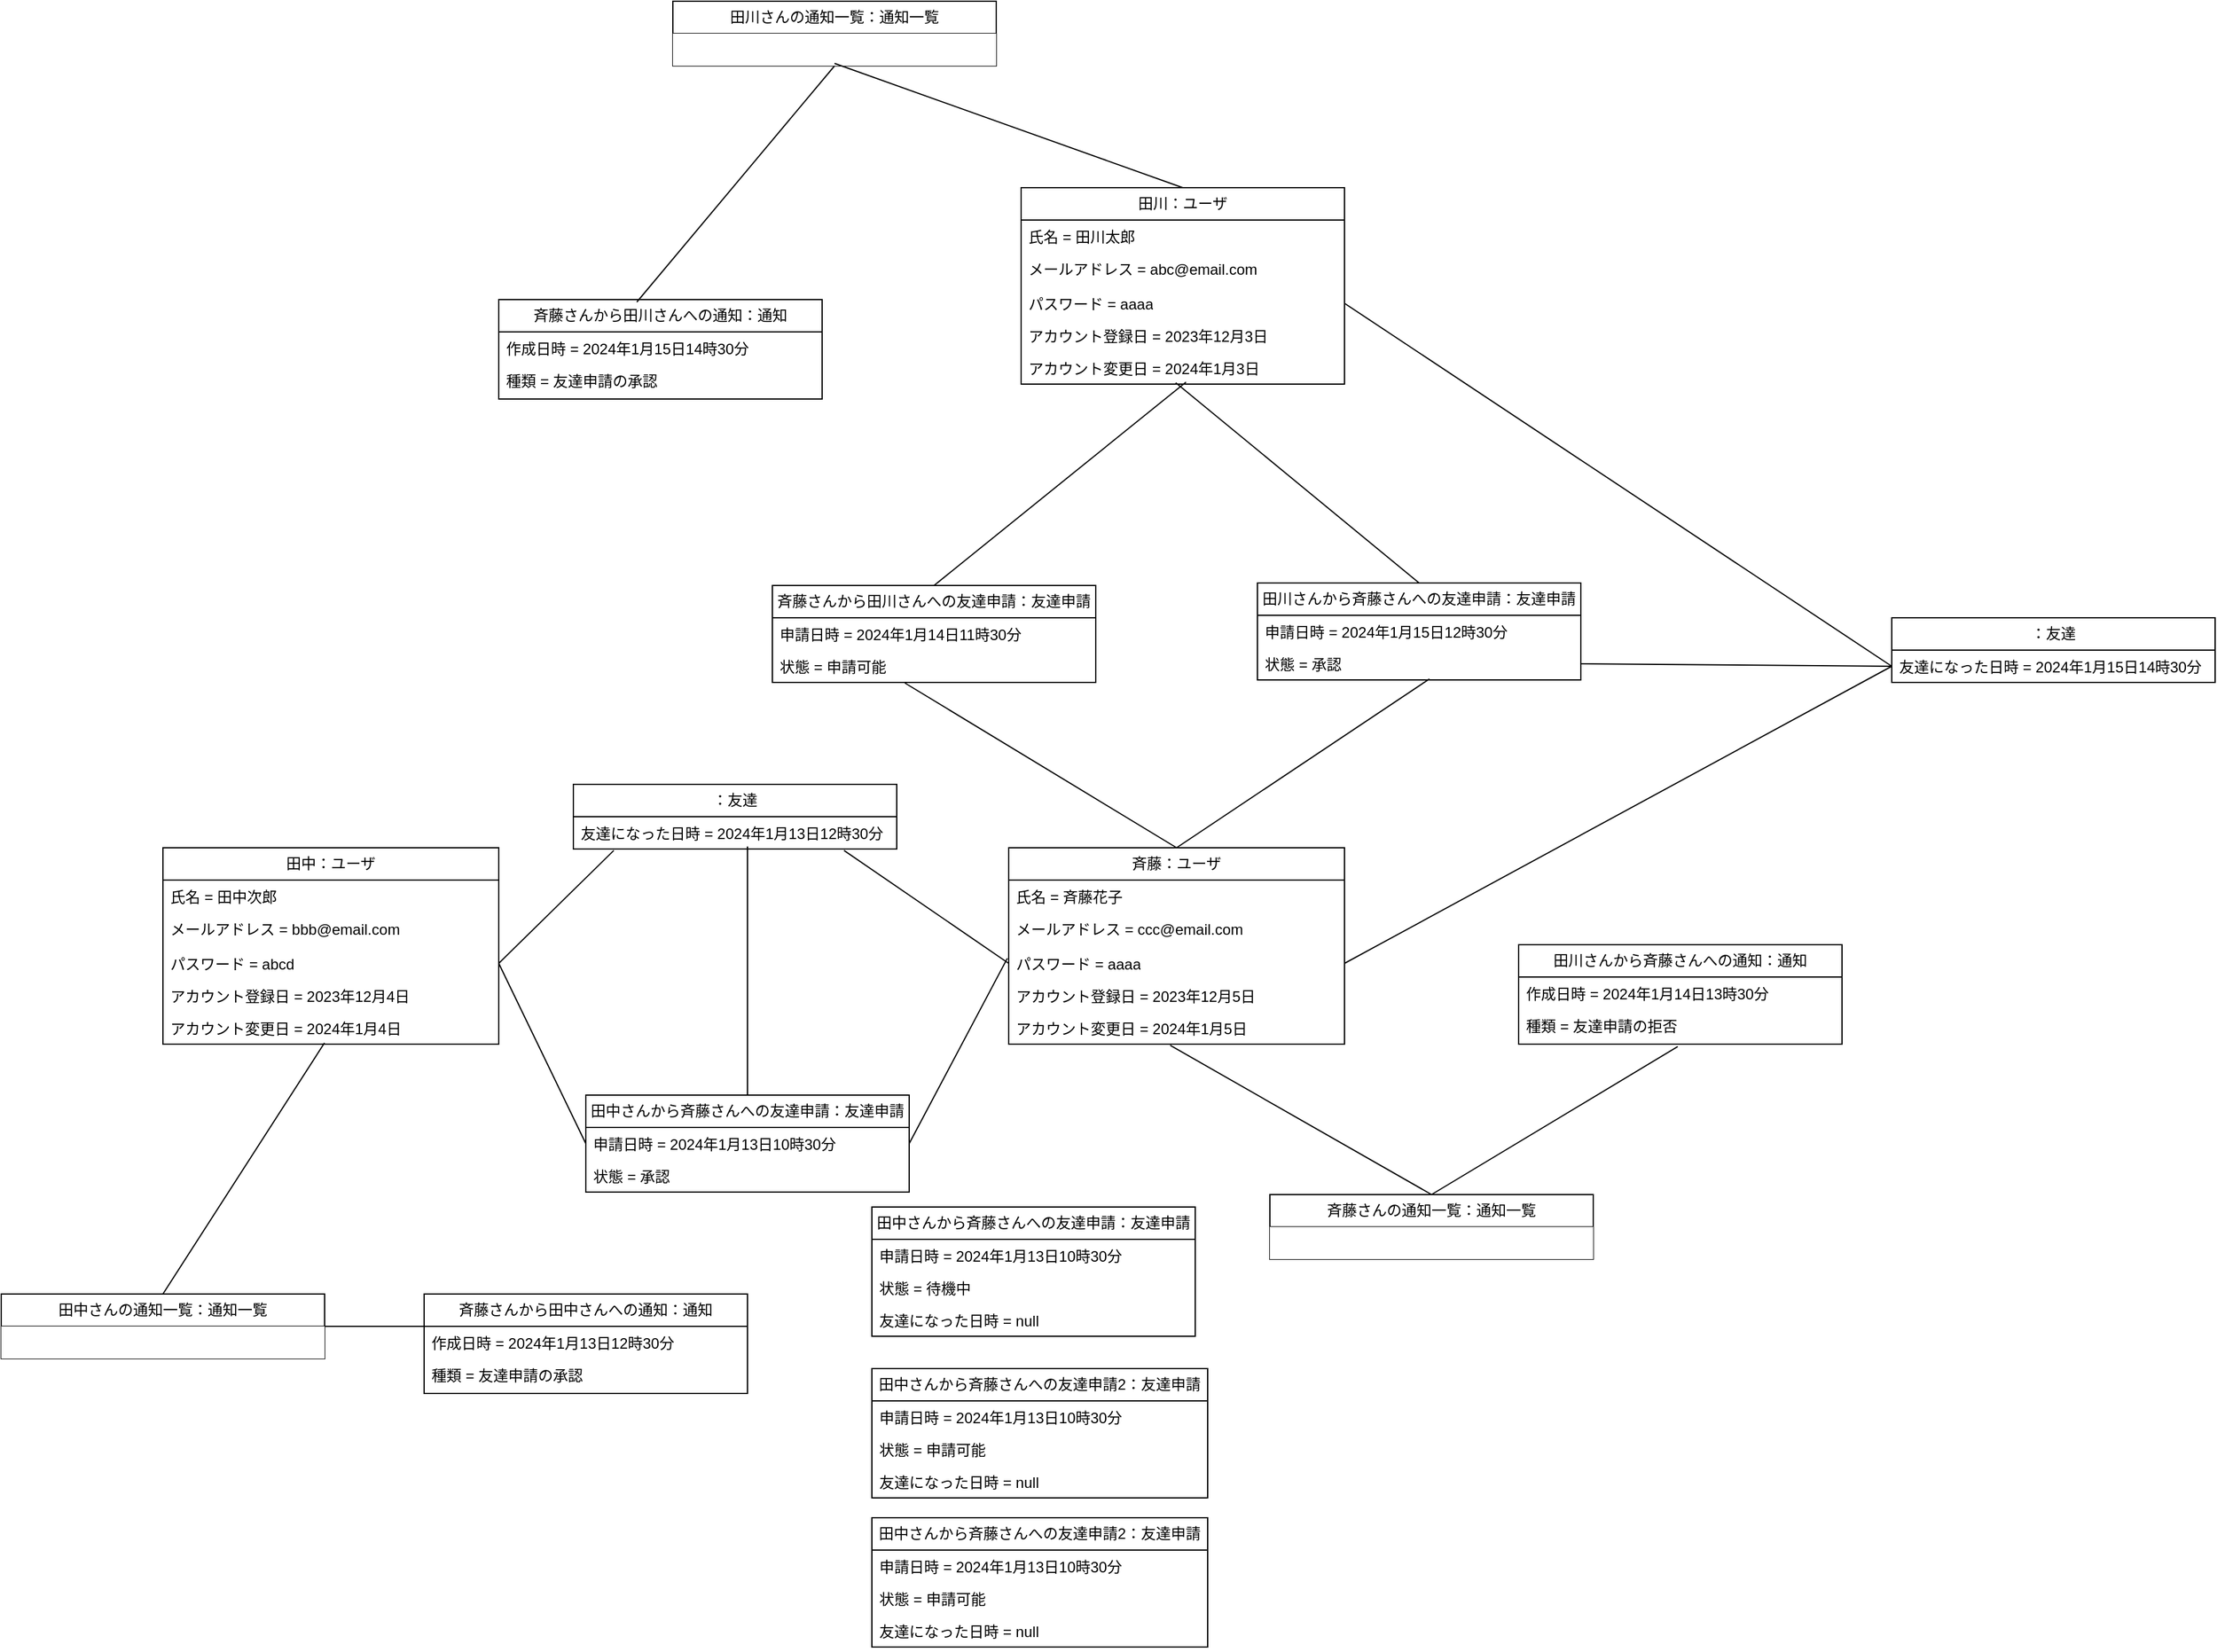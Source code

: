 <mxfile version="23.0.2" type="device">
  <diagram name="ページ1" id="yKGSKwx2iApxRbMb-iql">
    <mxGraphModel dx="1795" dy="1818" grid="1" gridSize="10" guides="1" tooltips="1" connect="1" arrows="1" fold="1" page="0" pageScale="1" pageWidth="827" pageHeight="1169" math="0" shadow="0">
      <root>
        <mxCell id="0" />
        <mxCell id="1" parent="0" />
        <mxCell id="5jU9OnGaMAhgYZFJMl4r-13" style="edgeStyle=none;curved=1;rounded=0;orthogonalLoop=1;jettySize=auto;html=1;exitX=0.5;exitY=0;exitDx=0;exitDy=0;fontSize=12;startSize=8;endSize=8;endArrow=none;endFill=0;" parent="1" source="u8juwu7gdZ8zy1GhN_T0-1" edge="1">
          <mxGeometry relative="1" as="geometry">
            <mxPoint x="380" y="-240" as="targetPoint" />
          </mxGeometry>
        </mxCell>
        <mxCell id="u8juwu7gdZ8zy1GhN_T0-1" value="田中さんから斉藤さんへの友達申請：友達申請" style="swimlane;fontStyle=0;childLayout=stackLayout;horizontal=1;startSize=26;fillColor=none;horizontalStack=0;resizeParent=1;resizeParentMax=0;resizeLast=0;collapsible=1;marginBottom=0;whiteSpace=wrap;html=1;" parent="1" vertex="1">
          <mxGeometry x="250" y="-40" width="260" height="78" as="geometry" />
        </mxCell>
        <mxCell id="u8juwu7gdZ8zy1GhN_T0-2" value="申請日時 =&amp;nbsp;2024年1月13日10時30分" style="text;strokeColor=none;fillColor=none;align=left;verticalAlign=top;spacingLeft=4;spacingRight=4;overflow=hidden;rotatable=0;points=[[0,0.5],[1,0.5]];portConstraint=eastwest;whiteSpace=wrap;html=1;" parent="u8juwu7gdZ8zy1GhN_T0-1" vertex="1">
          <mxGeometry y="26" width="260" height="26" as="geometry" />
        </mxCell>
        <mxCell id="u8juwu7gdZ8zy1GhN_T0-3" value="状態 = 承認" style="text;strokeColor=none;fillColor=none;align=left;verticalAlign=top;spacingLeft=4;spacingRight=4;overflow=hidden;rotatable=0;points=[[0,0.5],[1,0.5]];portConstraint=eastwest;whiteSpace=wrap;html=1;" parent="u8juwu7gdZ8zy1GhN_T0-1" vertex="1">
          <mxGeometry y="52" width="260" height="26" as="geometry" />
        </mxCell>
        <mxCell id="u8juwu7gdZ8zy1GhN_T0-6" value="田中：ユーザ" style="swimlane;fontStyle=0;childLayout=stackLayout;horizontal=1;startSize=26;fillColor=none;horizontalStack=0;resizeParent=1;resizeParentMax=0;resizeLast=0;collapsible=1;marginBottom=0;whiteSpace=wrap;html=1;" parent="1" vertex="1">
          <mxGeometry x="-90" y="-239" width="270" height="158" as="geometry" />
        </mxCell>
        <mxCell id="u8juwu7gdZ8zy1GhN_T0-7" value="氏名 = 田中次郎" style="text;strokeColor=none;fillColor=none;align=left;verticalAlign=top;spacingLeft=4;spacingRight=4;overflow=hidden;rotatable=0;points=[[0,0.5],[1,0.5]];portConstraint=eastwest;whiteSpace=wrap;html=1;" parent="u8juwu7gdZ8zy1GhN_T0-6" vertex="1">
          <mxGeometry y="26" width="270" height="26" as="geometry" />
        </mxCell>
        <mxCell id="u8juwu7gdZ8zy1GhN_T0-8" value="メールアドレス = bbb@email.com" style="text;strokeColor=none;fillColor=none;align=left;verticalAlign=top;spacingLeft=4;spacingRight=4;overflow=hidden;rotatable=0;points=[[0,0.5],[1,0.5]];portConstraint=eastwest;whiteSpace=wrap;html=1;" parent="u8juwu7gdZ8zy1GhN_T0-6" vertex="1">
          <mxGeometry y="52" width="270" height="28" as="geometry" />
        </mxCell>
        <mxCell id="u8juwu7gdZ8zy1GhN_T0-9" value="パスワード = abcd" style="text;strokeColor=none;fillColor=none;align=left;verticalAlign=top;spacingLeft=4;spacingRight=4;overflow=hidden;rotatable=0;points=[[0,0.5],[1,0.5]];portConstraint=eastwest;whiteSpace=wrap;html=1;" parent="u8juwu7gdZ8zy1GhN_T0-6" vertex="1">
          <mxGeometry y="80" width="270" height="26" as="geometry" />
        </mxCell>
        <mxCell id="u8juwu7gdZ8zy1GhN_T0-10" value="アカウント登録日 = 2023年12月4日" style="text;strokeColor=none;fillColor=none;align=left;verticalAlign=top;spacingLeft=4;spacingRight=4;overflow=hidden;rotatable=0;points=[[0,0.5],[1,0.5]];portConstraint=eastwest;whiteSpace=wrap;html=1;" parent="u8juwu7gdZ8zy1GhN_T0-6" vertex="1">
          <mxGeometry y="106" width="270" height="26" as="geometry" />
        </mxCell>
        <mxCell id="u8juwu7gdZ8zy1GhN_T0-11" value="アカウント変更日 = 2024年1月4日" style="text;strokeColor=none;fillColor=none;align=left;verticalAlign=top;spacingLeft=4;spacingRight=4;overflow=hidden;rotatable=0;points=[[0,0.5],[1,0.5]];portConstraint=eastwest;whiteSpace=wrap;html=1;" parent="u8juwu7gdZ8zy1GhN_T0-6" vertex="1">
          <mxGeometry y="132" width="270" height="26" as="geometry" />
        </mxCell>
        <mxCell id="u8juwu7gdZ8zy1GhN_T0-12" value="斉藤：ユーザ" style="swimlane;fontStyle=0;childLayout=stackLayout;horizontal=1;startSize=26;fillColor=none;horizontalStack=0;resizeParent=1;resizeParentMax=0;resizeLast=0;collapsible=1;marginBottom=0;whiteSpace=wrap;html=1;" parent="1" vertex="1">
          <mxGeometry x="590" y="-239" width="270" height="158" as="geometry" />
        </mxCell>
        <mxCell id="u8juwu7gdZ8zy1GhN_T0-13" value="氏名 = 斉藤花子" style="text;strokeColor=none;fillColor=none;align=left;verticalAlign=top;spacingLeft=4;spacingRight=4;overflow=hidden;rotatable=0;points=[[0,0.5],[1,0.5]];portConstraint=eastwest;whiteSpace=wrap;html=1;" parent="u8juwu7gdZ8zy1GhN_T0-12" vertex="1">
          <mxGeometry y="26" width="270" height="26" as="geometry" />
        </mxCell>
        <mxCell id="u8juwu7gdZ8zy1GhN_T0-14" value="メールアドレス = ccc@email.com" style="text;strokeColor=none;fillColor=none;align=left;verticalAlign=top;spacingLeft=4;spacingRight=4;overflow=hidden;rotatable=0;points=[[0,0.5],[1,0.5]];portConstraint=eastwest;whiteSpace=wrap;html=1;" parent="u8juwu7gdZ8zy1GhN_T0-12" vertex="1">
          <mxGeometry y="52" width="270" height="28" as="geometry" />
        </mxCell>
        <mxCell id="u8juwu7gdZ8zy1GhN_T0-15" value="パスワード = aaaa" style="text;strokeColor=none;fillColor=none;align=left;verticalAlign=top;spacingLeft=4;spacingRight=4;overflow=hidden;rotatable=0;points=[[0,0.5],[1,0.5]];portConstraint=eastwest;whiteSpace=wrap;html=1;" parent="u8juwu7gdZ8zy1GhN_T0-12" vertex="1">
          <mxGeometry y="80" width="270" height="26" as="geometry" />
        </mxCell>
        <mxCell id="u8juwu7gdZ8zy1GhN_T0-16" value="アカウント登録日 = 2023年12月5日" style="text;strokeColor=none;fillColor=none;align=left;verticalAlign=top;spacingLeft=4;spacingRight=4;overflow=hidden;rotatable=0;points=[[0,0.5],[1,0.5]];portConstraint=eastwest;whiteSpace=wrap;html=1;" parent="u8juwu7gdZ8zy1GhN_T0-12" vertex="1">
          <mxGeometry y="106" width="270" height="26" as="geometry" />
        </mxCell>
        <mxCell id="u8juwu7gdZ8zy1GhN_T0-17" value="アカウント変更日 = 2024年1月5日" style="text;strokeColor=none;fillColor=none;align=left;verticalAlign=top;spacingLeft=4;spacingRight=4;overflow=hidden;rotatable=0;points=[[0,0.5],[1,0.5]];portConstraint=eastwest;whiteSpace=wrap;html=1;" parent="u8juwu7gdZ8zy1GhN_T0-12" vertex="1">
          <mxGeometry y="132" width="270" height="26" as="geometry" />
        </mxCell>
        <mxCell id="u8juwu7gdZ8zy1GhN_T0-18" style="edgeStyle=none;curved=1;rounded=0;orthogonalLoop=1;jettySize=auto;html=1;exitX=1;exitY=0.5;exitDx=0;exitDy=0;entryX=0;entryY=0.5;entryDx=0;entryDy=0;fontSize=12;startSize=8;endSize=8;endArrow=none;endFill=0;" parent="1" source="u8juwu7gdZ8zy1GhN_T0-9" target="u8juwu7gdZ8zy1GhN_T0-2" edge="1">
          <mxGeometry relative="1" as="geometry" />
        </mxCell>
        <mxCell id="u8juwu7gdZ8zy1GhN_T0-19" style="edgeStyle=none;curved=1;rounded=0;orthogonalLoop=1;jettySize=auto;html=1;exitX=1;exitY=0.5;exitDx=0;exitDy=0;entryX=-0.004;entryY=0.344;entryDx=0;entryDy=0;entryPerimeter=0;fontSize=12;startSize=8;endSize=8;endArrow=none;endFill=0;" parent="1" source="u8juwu7gdZ8zy1GhN_T0-2" target="u8juwu7gdZ8zy1GhN_T0-15" edge="1">
          <mxGeometry relative="1" as="geometry" />
        </mxCell>
        <mxCell id="t8nr99b3wxwpr4dsEBpK-1" value="田川：ユーザ" style="swimlane;fontStyle=0;childLayout=stackLayout;horizontal=1;startSize=26;fillColor=none;horizontalStack=0;resizeParent=1;resizeParentMax=0;resizeLast=0;collapsible=1;marginBottom=0;whiteSpace=wrap;html=1;" parent="1" vertex="1">
          <mxGeometry x="600" y="-770" width="260" height="158" as="geometry" />
        </mxCell>
        <mxCell id="t8nr99b3wxwpr4dsEBpK-2" value="氏名 = 田川太郎" style="text;strokeColor=none;fillColor=none;align=left;verticalAlign=top;spacingLeft=4;spacingRight=4;overflow=hidden;rotatable=0;points=[[0,0.5],[1,0.5]];portConstraint=eastwest;whiteSpace=wrap;html=1;" parent="t8nr99b3wxwpr4dsEBpK-1" vertex="1">
          <mxGeometry y="26" width="260" height="26" as="geometry" />
        </mxCell>
        <mxCell id="t8nr99b3wxwpr4dsEBpK-3" value="メールアドレス = abc@email.com" style="text;strokeColor=none;fillColor=none;align=left;verticalAlign=top;spacingLeft=4;spacingRight=4;overflow=hidden;rotatable=0;points=[[0,0.5],[1,0.5]];portConstraint=eastwest;whiteSpace=wrap;html=1;" parent="t8nr99b3wxwpr4dsEBpK-1" vertex="1">
          <mxGeometry y="52" width="260" height="28" as="geometry" />
        </mxCell>
        <mxCell id="t8nr99b3wxwpr4dsEBpK-4" value="パスワード = aaaa" style="text;strokeColor=none;fillColor=none;align=left;verticalAlign=top;spacingLeft=4;spacingRight=4;overflow=hidden;rotatable=0;points=[[0,0.5],[1,0.5]];portConstraint=eastwest;whiteSpace=wrap;html=1;" parent="t8nr99b3wxwpr4dsEBpK-1" vertex="1">
          <mxGeometry y="80" width="260" height="26" as="geometry" />
        </mxCell>
        <mxCell id="t8nr99b3wxwpr4dsEBpK-5" value="アカウント登録日 = 2023年12月3日" style="text;strokeColor=none;fillColor=none;align=left;verticalAlign=top;spacingLeft=4;spacingRight=4;overflow=hidden;rotatable=0;points=[[0,0.5],[1,0.5]];portConstraint=eastwest;whiteSpace=wrap;html=1;" parent="t8nr99b3wxwpr4dsEBpK-1" vertex="1">
          <mxGeometry y="106" width="260" height="26" as="geometry" />
        </mxCell>
        <mxCell id="t8nr99b3wxwpr4dsEBpK-6" value="アカウント変更日 = 2024年1月3日" style="text;strokeColor=none;fillColor=none;align=left;verticalAlign=top;spacingLeft=4;spacingRight=4;overflow=hidden;rotatable=0;points=[[0,0.5],[1,0.5]];portConstraint=eastwest;whiteSpace=wrap;html=1;" parent="t8nr99b3wxwpr4dsEBpK-1" vertex="1">
          <mxGeometry y="132" width="260" height="26" as="geometry" />
        </mxCell>
        <mxCell id="t8nr99b3wxwpr4dsEBpK-7" value="田川さんから斉藤さんへの友達申請：友達申請" style="swimlane;fontStyle=0;childLayout=stackLayout;horizontal=1;startSize=26;fillColor=none;horizontalStack=0;resizeParent=1;resizeParentMax=0;resizeLast=0;collapsible=1;marginBottom=0;whiteSpace=wrap;html=1;" parent="1" vertex="1">
          <mxGeometry x="790" y="-452" width="260" height="78" as="geometry" />
        </mxCell>
        <mxCell id="t8nr99b3wxwpr4dsEBpK-8" value="申請日時 =&amp;nbsp;2024年1月15日12時30分" style="text;strokeColor=none;fillColor=none;align=left;verticalAlign=top;spacingLeft=4;spacingRight=4;overflow=hidden;rotatable=0;points=[[0,0.5],[1,0.5]];portConstraint=eastwest;whiteSpace=wrap;html=1;" parent="t8nr99b3wxwpr4dsEBpK-7" vertex="1">
          <mxGeometry y="26" width="260" height="26" as="geometry" />
        </mxCell>
        <mxCell id="t8nr99b3wxwpr4dsEBpK-9" value="状態 = 承認" style="text;strokeColor=none;fillColor=none;align=left;verticalAlign=top;spacingLeft=4;spacingRight=4;overflow=hidden;rotatable=0;points=[[0,0.5],[1,0.5]];portConstraint=eastwest;whiteSpace=wrap;html=1;" parent="t8nr99b3wxwpr4dsEBpK-7" vertex="1">
          <mxGeometry y="52" width="260" height="26" as="geometry" />
        </mxCell>
        <mxCell id="t8nr99b3wxwpr4dsEBpK-12" value="斉藤さんから田川さんへの友達申請：友達申請" style="swimlane;fontStyle=0;childLayout=stackLayout;horizontal=1;startSize=26;fillColor=none;horizontalStack=0;resizeParent=1;resizeParentMax=0;resizeLast=0;collapsible=1;marginBottom=0;whiteSpace=wrap;html=1;" parent="1" vertex="1">
          <mxGeometry x="400" y="-450" width="260" height="78" as="geometry" />
        </mxCell>
        <mxCell id="t8nr99b3wxwpr4dsEBpK-13" value="申請日時 =&amp;nbsp;2024年1月14日11時30分" style="text;strokeColor=none;fillColor=none;align=left;verticalAlign=top;spacingLeft=4;spacingRight=4;overflow=hidden;rotatable=0;points=[[0,0.5],[1,0.5]];portConstraint=eastwest;whiteSpace=wrap;html=1;" parent="t8nr99b3wxwpr4dsEBpK-12" vertex="1">
          <mxGeometry y="26" width="260" height="26" as="geometry" />
        </mxCell>
        <mxCell id="t8nr99b3wxwpr4dsEBpK-14" value="状態 = 申請可能" style="text;strokeColor=none;fillColor=none;align=left;verticalAlign=top;spacingLeft=4;spacingRight=4;overflow=hidden;rotatable=0;points=[[0,0.5],[1,0.5]];portConstraint=eastwest;whiteSpace=wrap;html=1;" parent="t8nr99b3wxwpr4dsEBpK-12" vertex="1">
          <mxGeometry y="52" width="260" height="26" as="geometry" />
        </mxCell>
        <mxCell id="t8nr99b3wxwpr4dsEBpK-17" style="edgeStyle=none;curved=1;rounded=0;orthogonalLoop=1;jettySize=auto;html=1;exitX=0.5;exitY=0;exitDx=0;exitDy=0;entryX=0.41;entryY=1.019;entryDx=0;entryDy=0;entryPerimeter=0;fontSize=12;startSize=8;endSize=8;endArrow=none;endFill=0;" parent="1" source="u8juwu7gdZ8zy1GhN_T0-12" target="t8nr99b3wxwpr4dsEBpK-14" edge="1">
          <mxGeometry relative="1" as="geometry">
            <mxPoint x="513.62" y="-346.572" as="targetPoint" />
          </mxGeometry>
        </mxCell>
        <mxCell id="t8nr99b3wxwpr4dsEBpK-18" style="edgeStyle=none;curved=1;rounded=0;orthogonalLoop=1;jettySize=auto;html=1;exitX=0.5;exitY=0;exitDx=0;exitDy=0;entryX=0.532;entryY=0.968;entryDx=0;entryDy=0;entryPerimeter=0;fontSize=12;startSize=8;endSize=8;endArrow=none;endFill=0;" parent="1" source="u8juwu7gdZ8zy1GhN_T0-12" target="t8nr99b3wxwpr4dsEBpK-9" edge="1">
          <mxGeometry relative="1" as="geometry">
            <mxPoint x="930.14" y="-348.286" as="targetPoint" />
          </mxGeometry>
        </mxCell>
        <mxCell id="t8nr99b3wxwpr4dsEBpK-19" style="edgeStyle=none;curved=1;rounded=0;orthogonalLoop=1;jettySize=auto;html=1;exitX=0.5;exitY=0;exitDx=0;exitDy=0;fontSize=12;startSize=8;endSize=8;endArrow=none;endFill=0;entryX=0.478;entryY=0.955;entryDx=0;entryDy=0;entryPerimeter=0;" parent="1" source="t8nr99b3wxwpr4dsEBpK-7" target="t8nr99b3wxwpr4dsEBpK-6" edge="1">
          <mxGeometry relative="1" as="geometry">
            <mxPoint x="730" y="-540" as="targetPoint" />
          </mxGeometry>
        </mxCell>
        <mxCell id="t8nr99b3wxwpr4dsEBpK-20" style="edgeStyle=none;curved=1;rounded=0;orthogonalLoop=1;jettySize=auto;html=1;exitX=0.5;exitY=0;exitDx=0;exitDy=0;entryX=0.51;entryY=0.936;entryDx=0;entryDy=0;entryPerimeter=0;fontSize=12;startSize=8;endSize=8;endArrow=none;endFill=0;" parent="1" source="t8nr99b3wxwpr4dsEBpK-12" target="t8nr99b3wxwpr4dsEBpK-6" edge="1">
          <mxGeometry relative="1" as="geometry" />
        </mxCell>
        <mxCell id="5jU9OnGaMAhgYZFJMl4r-5" style="edgeStyle=none;curved=1;rounded=0;orthogonalLoop=1;jettySize=auto;html=1;exitX=1;exitY=0.5;exitDx=0;exitDy=0;entryX=0;entryY=0.5;entryDx=0;entryDy=0;fontSize=12;startSize=8;endSize=8;endArrow=none;endFill=0;" parent="1" source="t8nr99b3wxwpr4dsEBpK-4" target="5jU9OnGaMAhgYZFJMl4r-21" edge="1">
          <mxGeometry relative="1" as="geometry">
            <mxPoint x="1290" y="-411" as="targetPoint" />
          </mxGeometry>
        </mxCell>
        <mxCell id="5jU9OnGaMAhgYZFJMl4r-6" style="edgeStyle=none;curved=1;rounded=0;orthogonalLoop=1;jettySize=auto;html=1;exitX=1;exitY=0.5;exitDx=0;exitDy=0;fontSize=12;startSize=8;endSize=8;entryX=0;entryY=0.5;entryDx=0;entryDy=0;endArrow=none;endFill=0;" parent="1" source="u8juwu7gdZ8zy1GhN_T0-15" target="5jU9OnGaMAhgYZFJMl4r-21" edge="1">
          <mxGeometry relative="1" as="geometry">
            <mxPoint x="1283.33" y="-405.34" as="targetPoint" />
          </mxGeometry>
        </mxCell>
        <mxCell id="5jU9OnGaMAhgYZFJMl4r-8" style="edgeStyle=none;curved=1;rounded=0;orthogonalLoop=1;jettySize=auto;html=1;exitX=1;exitY=0.5;exitDx=0;exitDy=0;entryX=0;entryY=0.5;entryDx=0;entryDy=0;fontSize=12;startSize=8;endSize=8;endArrow=none;endFill=0;" parent="1" source="t8nr99b3wxwpr4dsEBpK-9" target="5jU9OnGaMAhgYZFJMl4r-21" edge="1">
          <mxGeometry relative="1" as="geometry">
            <mxPoint x="1290" y="-411" as="targetPoint" />
          </mxGeometry>
        </mxCell>
        <mxCell id="5jU9OnGaMAhgYZFJMl4r-15" style="edgeStyle=none;curved=1;rounded=0;orthogonalLoop=1;jettySize=auto;html=1;exitX=1;exitY=0.5;exitDx=0;exitDy=0;entryX=0.125;entryY=1.045;entryDx=0;entryDy=0;entryPerimeter=0;fontSize=12;startSize=8;endSize=8;endArrow=none;endFill=0;" parent="1" source="u8juwu7gdZ8zy1GhN_T0-9" target="5jU9OnGaMAhgYZFJMl4r-25" edge="1">
          <mxGeometry relative="1" as="geometry">
            <mxPoint x="243.32" y="-170.66" as="targetPoint" />
          </mxGeometry>
        </mxCell>
        <mxCell id="5jU9OnGaMAhgYZFJMl4r-16" style="edgeStyle=none;curved=1;rounded=0;orthogonalLoop=1;jettySize=auto;html=1;exitX=0;exitY=0.5;exitDx=0;exitDy=0;fontSize=12;startSize=8;endSize=8;entryX=0.837;entryY=1.045;entryDx=0;entryDy=0;entryPerimeter=0;endArrow=none;endFill=0;" parent="1" source="u8juwu7gdZ8zy1GhN_T0-15" target="5jU9OnGaMAhgYZFJMl4r-25" edge="1">
          <mxGeometry relative="1" as="geometry">
            <mxPoint x="460.769" y="-170" as="targetPoint" />
          </mxGeometry>
        </mxCell>
        <mxCell id="5jU9OnGaMAhgYZFJMl4r-17" value="：友達" style="swimlane;fontStyle=0;childLayout=stackLayout;horizontal=1;startSize=26;fillColor=none;horizontalStack=0;resizeParent=1;resizeParentMax=0;resizeLast=0;collapsible=1;marginBottom=0;whiteSpace=wrap;html=1;" parent="1" vertex="1">
          <mxGeometry x="1300" y="-424" width="260" height="52" as="geometry" />
        </mxCell>
        <mxCell id="5jU9OnGaMAhgYZFJMl4r-21" value="友達になった日時 =&amp;nbsp;2024年1月15日14時30分" style="text;strokeColor=none;fillColor=none;align=left;verticalAlign=top;spacingLeft=4;spacingRight=4;overflow=hidden;rotatable=0;points=[[0,0.5],[1,0.5]];portConstraint=eastwest;whiteSpace=wrap;html=1;" parent="5jU9OnGaMAhgYZFJMl4r-17" vertex="1">
          <mxGeometry y="26" width="260" height="26" as="geometry" />
        </mxCell>
        <mxCell id="5jU9OnGaMAhgYZFJMl4r-22" value="：友達" style="swimlane;fontStyle=0;childLayout=stackLayout;horizontal=1;startSize=26;fillColor=none;horizontalStack=0;resizeParent=1;resizeParentMax=0;resizeLast=0;collapsible=1;marginBottom=0;whiteSpace=wrap;html=1;" parent="1" vertex="1">
          <mxGeometry x="240" y="-290" width="260" height="52" as="geometry" />
        </mxCell>
        <mxCell id="5jU9OnGaMAhgYZFJMl4r-25" value="友達になった日時 =&amp;nbsp;2024年1月13日12時30分" style="text;strokeColor=none;fillColor=none;align=left;verticalAlign=top;spacingLeft=4;spacingRight=4;overflow=hidden;rotatable=0;points=[[0,0.5],[1,0.5]];portConstraint=eastwest;whiteSpace=wrap;html=1;" parent="5jU9OnGaMAhgYZFJMl4r-22" vertex="1">
          <mxGeometry y="26" width="260" height="26" as="geometry" />
        </mxCell>
        <mxCell id="U3_ybfSCVV_3cQvE5vRp-1" value="斉藤さんから田中さんへの通知：通知" style="swimlane;fontStyle=0;childLayout=stackLayout;horizontal=1;startSize=26;fillColor=none;horizontalStack=0;resizeParent=1;resizeParentMax=0;resizeLast=0;collapsible=1;marginBottom=0;whiteSpace=wrap;html=1;" parent="1" vertex="1">
          <mxGeometry x="120" y="120" width="260" height="80" as="geometry" />
        </mxCell>
        <mxCell id="U3_ybfSCVV_3cQvE5vRp-2" value="作成日時 =&amp;nbsp;2024年1月13日12時30分" style="text;strokeColor=none;fillColor=none;align=left;verticalAlign=top;spacingLeft=4;spacingRight=4;overflow=hidden;rotatable=0;points=[[0,0.5],[1,0.5]];portConstraint=eastwest;whiteSpace=wrap;html=1;" parent="U3_ybfSCVV_3cQvE5vRp-1" vertex="1">
          <mxGeometry y="26" width="260" height="26" as="geometry" />
        </mxCell>
        <mxCell id="U3_ybfSCVV_3cQvE5vRp-3" value="種類 = 友達申請の承認" style="text;strokeColor=none;fillColor=none;align=left;verticalAlign=top;spacingLeft=4;spacingRight=4;overflow=hidden;rotatable=0;points=[[0,0.5],[1,0.5]];portConstraint=eastwest;whiteSpace=wrap;html=1;" parent="U3_ybfSCVV_3cQvE5vRp-1" vertex="1">
          <mxGeometry y="52" width="260" height="28" as="geometry" />
        </mxCell>
        <mxCell id="U3_ybfSCVV_3cQvE5vRp-5" value="田川さんから斉藤さんへの通知：通知" style="swimlane;fontStyle=0;childLayout=stackLayout;horizontal=1;startSize=26;fillColor=none;horizontalStack=0;resizeParent=1;resizeParentMax=0;resizeLast=0;collapsible=1;marginBottom=0;whiteSpace=wrap;html=1;" parent="1" vertex="1">
          <mxGeometry x="1000" y="-161" width="260" height="80" as="geometry" />
        </mxCell>
        <mxCell id="U3_ybfSCVV_3cQvE5vRp-6" value="作成日時 =&amp;nbsp;2024年1月14日13時30分" style="text;strokeColor=none;fillColor=none;align=left;verticalAlign=top;spacingLeft=4;spacingRight=4;overflow=hidden;rotatable=0;points=[[0,0.5],[1,0.5]];portConstraint=eastwest;whiteSpace=wrap;html=1;" parent="U3_ybfSCVV_3cQvE5vRp-5" vertex="1">
          <mxGeometry y="26" width="260" height="26" as="geometry" />
        </mxCell>
        <mxCell id="U3_ybfSCVV_3cQvE5vRp-7" value="種類 = 友達申請の拒否" style="text;strokeColor=none;fillColor=none;align=left;verticalAlign=top;spacingLeft=4;spacingRight=4;overflow=hidden;rotatable=0;points=[[0,0.5],[1,0.5]];portConstraint=eastwest;whiteSpace=wrap;html=1;" parent="U3_ybfSCVV_3cQvE5vRp-5" vertex="1">
          <mxGeometry y="52" width="260" height="28" as="geometry" />
        </mxCell>
        <mxCell id="U3_ybfSCVV_3cQvE5vRp-9" value="斉藤さんから田川さんへの通知：通知" style="swimlane;fontStyle=0;childLayout=stackLayout;horizontal=1;startSize=26;fillColor=none;horizontalStack=0;resizeParent=1;resizeParentMax=0;resizeLast=0;collapsible=1;marginBottom=0;whiteSpace=wrap;html=1;" parent="1" vertex="1">
          <mxGeometry x="180" y="-680" width="260" height="80" as="geometry" />
        </mxCell>
        <mxCell id="U3_ybfSCVV_3cQvE5vRp-10" value="作成日時 =&amp;nbsp;2024年1月15日14時30分" style="text;strokeColor=none;fillColor=none;align=left;verticalAlign=top;spacingLeft=4;spacingRight=4;overflow=hidden;rotatable=0;points=[[0,0.5],[1,0.5]];portConstraint=eastwest;whiteSpace=wrap;html=1;" parent="U3_ybfSCVV_3cQvE5vRp-9" vertex="1">
          <mxGeometry y="26" width="260" height="26" as="geometry" />
        </mxCell>
        <mxCell id="U3_ybfSCVV_3cQvE5vRp-11" value="種類 = 友達申請の承認" style="text;strokeColor=none;fillColor=none;align=left;verticalAlign=top;spacingLeft=4;spacingRight=4;overflow=hidden;rotatable=0;points=[[0,0.5],[1,0.5]];portConstraint=eastwest;whiteSpace=wrap;html=1;" parent="U3_ybfSCVV_3cQvE5vRp-9" vertex="1">
          <mxGeometry y="52" width="260" height="28" as="geometry" />
        </mxCell>
        <mxCell id="gCvJhwvPWljQgmee6B1J-1" value="田中さんの通知一覧：通知一覧" style="swimlane;fontStyle=0;childLayout=stackLayout;horizontal=1;startSize=26;fillColor=default;horizontalStack=0;resizeParent=1;resizeParentMax=0;resizeLast=0;collapsible=1;marginBottom=0;whiteSpace=wrap;html=1;" parent="1" vertex="1">
          <mxGeometry x="-220" y="120" width="260" height="52" as="geometry" />
        </mxCell>
        <mxCell id="gCvJhwvPWljQgmee6B1J-2" value="" style="text;strokeColor=none;fillColor=default;align=left;verticalAlign=top;spacingLeft=4;spacingRight=4;overflow=hidden;rotatable=0;points=[[0,0.5],[1,0.5]];portConstraint=eastwest;whiteSpace=wrap;html=1;" parent="gCvJhwvPWljQgmee6B1J-1" vertex="1">
          <mxGeometry y="26" width="260" height="26" as="geometry" />
        </mxCell>
        <mxCell id="gCvJhwvPWljQgmee6B1J-3" style="edgeStyle=none;curved=1;rounded=0;orthogonalLoop=1;jettySize=auto;html=1;exitX=0.5;exitY=0;exitDx=0;exitDy=0;entryX=0.481;entryY=0.962;entryDx=0;entryDy=0;entryPerimeter=0;fontSize=12;startSize=8;endSize=8;endArrow=none;endFill=0;" parent="1" source="gCvJhwvPWljQgmee6B1J-1" target="u8juwu7gdZ8zy1GhN_T0-11" edge="1">
          <mxGeometry relative="1" as="geometry" />
        </mxCell>
        <mxCell id="gCvJhwvPWljQgmee6B1J-4" style="edgeStyle=none;curved=1;rounded=0;orthogonalLoop=1;jettySize=auto;html=1;exitX=1;exitY=0.5;exitDx=0;exitDy=0;entryX=0.004;entryY=0;entryDx=0;entryDy=0;entryPerimeter=0;fontSize=12;startSize=8;endSize=8;endArrow=none;endFill=0;" parent="1" source="gCvJhwvPWljQgmee6B1J-1" target="U3_ybfSCVV_3cQvE5vRp-2" edge="1">
          <mxGeometry relative="1" as="geometry" />
        </mxCell>
        <mxCell id="gCvJhwvPWljQgmee6B1J-5" value="斉藤さんの通知一覧：通知一覧" style="swimlane;fontStyle=0;childLayout=stackLayout;horizontal=1;startSize=26;fillColor=default;horizontalStack=0;resizeParent=1;resizeParentMax=0;resizeLast=0;collapsible=1;marginBottom=0;whiteSpace=wrap;html=1;" parent="1" vertex="1">
          <mxGeometry x="800" y="40" width="260" height="52" as="geometry" />
        </mxCell>
        <mxCell id="gCvJhwvPWljQgmee6B1J-6" value="" style="text;strokeColor=none;fillColor=default;align=left;verticalAlign=top;spacingLeft=4;spacingRight=4;overflow=hidden;rotatable=0;points=[[0,0.5],[1,0.5]];portConstraint=eastwest;whiteSpace=wrap;html=1;" parent="gCvJhwvPWljQgmee6B1J-5" vertex="1">
          <mxGeometry y="26" width="260" height="26" as="geometry" />
        </mxCell>
        <mxCell id="gCvJhwvPWljQgmee6B1J-7" style="edgeStyle=none;curved=1;rounded=0;orthogonalLoop=1;jettySize=auto;html=1;exitX=0.5;exitY=0;exitDx=0;exitDy=0;entryX=0.481;entryY=1.038;entryDx=0;entryDy=0;entryPerimeter=0;fontSize=12;startSize=8;endSize=8;endArrow=none;endFill=0;" parent="1" source="gCvJhwvPWljQgmee6B1J-5" target="u8juwu7gdZ8zy1GhN_T0-17" edge="1">
          <mxGeometry relative="1" as="geometry" />
        </mxCell>
        <mxCell id="gCvJhwvPWljQgmee6B1J-8" style="edgeStyle=none;curved=1;rounded=0;orthogonalLoop=1;jettySize=auto;html=1;exitX=0.5;exitY=0;exitDx=0;exitDy=0;entryX=0.492;entryY=1.071;entryDx=0;entryDy=0;entryPerimeter=0;fontSize=12;startSize=8;endSize=8;endArrow=none;endFill=0;" parent="1" source="gCvJhwvPWljQgmee6B1J-5" target="U3_ybfSCVV_3cQvE5vRp-7" edge="1">
          <mxGeometry relative="1" as="geometry" />
        </mxCell>
        <mxCell id="gCvJhwvPWljQgmee6B1J-9" value="田川さんの通知一覧：通知一覧" style="swimlane;fontStyle=0;childLayout=stackLayout;horizontal=1;startSize=26;fillColor=default;horizontalStack=0;resizeParent=1;resizeParentMax=0;resizeLast=0;collapsible=1;marginBottom=0;whiteSpace=wrap;html=1;" parent="1" vertex="1">
          <mxGeometry x="320" y="-920" width="260" height="52" as="geometry" />
        </mxCell>
        <mxCell id="gCvJhwvPWljQgmee6B1J-10" value="" style="text;strokeColor=none;fillColor=default;align=left;verticalAlign=top;spacingLeft=4;spacingRight=4;overflow=hidden;rotatable=0;points=[[0,0.5],[1,0.5]];portConstraint=eastwest;whiteSpace=wrap;html=1;" parent="gCvJhwvPWljQgmee6B1J-9" vertex="1">
          <mxGeometry y="26" width="260" height="26" as="geometry" />
        </mxCell>
        <mxCell id="gCvJhwvPWljQgmee6B1J-11" style="edgeStyle=none;curved=1;rounded=0;orthogonalLoop=1;jettySize=auto;html=1;exitX=0.5;exitY=0;exitDx=0;exitDy=0;entryX=0.5;entryY=0.923;entryDx=0;entryDy=0;entryPerimeter=0;fontSize=12;startSize=8;endSize=8;endArrow=none;endFill=0;" parent="1" source="t8nr99b3wxwpr4dsEBpK-1" target="gCvJhwvPWljQgmee6B1J-10" edge="1">
          <mxGeometry relative="1" as="geometry" />
        </mxCell>
        <mxCell id="gCvJhwvPWljQgmee6B1J-12" style="edgeStyle=none;curved=1;rounded=0;orthogonalLoop=1;jettySize=auto;html=1;exitX=0.5;exitY=1;exitDx=0;exitDy=0;entryX=0.427;entryY=0.025;entryDx=0;entryDy=0;entryPerimeter=0;fontSize=12;startSize=8;endSize=8;endArrow=none;endFill=0;" parent="1" source="gCvJhwvPWljQgmee6B1J-9" target="U3_ybfSCVV_3cQvE5vRp-9" edge="1">
          <mxGeometry relative="1" as="geometry" />
        </mxCell>
        <mxCell id="Pf9Lw23T_1Vfivpya9Td-4" value="田中さんから斉藤さんへの友達申請：友達申請" style="swimlane;fontStyle=0;childLayout=stackLayout;horizontal=1;startSize=26;fillColor=none;horizontalStack=0;resizeParent=1;resizeParentMax=0;resizeLast=0;collapsible=1;marginBottom=0;whiteSpace=wrap;html=1;" vertex="1" parent="1">
          <mxGeometry x="480" y="50" width="260" height="104" as="geometry" />
        </mxCell>
        <mxCell id="Pf9Lw23T_1Vfivpya9Td-5" value="申請日時 =&amp;nbsp;2024年1月13日10時30分" style="text;strokeColor=none;fillColor=none;align=left;verticalAlign=top;spacingLeft=4;spacingRight=4;overflow=hidden;rotatable=0;points=[[0,0.5],[1,0.5]];portConstraint=eastwest;whiteSpace=wrap;html=1;" vertex="1" parent="Pf9Lw23T_1Vfivpya9Td-4">
          <mxGeometry y="26" width="260" height="26" as="geometry" />
        </mxCell>
        <mxCell id="Pf9Lw23T_1Vfivpya9Td-6" value="状態 = 待機中" style="text;strokeColor=none;fillColor=none;align=left;verticalAlign=top;spacingLeft=4;spacingRight=4;overflow=hidden;rotatable=0;points=[[0,0.5],[1,0.5]];portConstraint=eastwest;whiteSpace=wrap;html=1;" vertex="1" parent="Pf9Lw23T_1Vfivpya9Td-4">
          <mxGeometry y="52" width="260" height="26" as="geometry" />
        </mxCell>
        <mxCell id="Pf9Lw23T_1Vfivpya9Td-7" value="友達になった日時 = null" style="text;strokeColor=none;fillColor=none;align=left;verticalAlign=top;spacingLeft=4;spacingRight=4;overflow=hidden;rotatable=0;points=[[0,0.5],[1,0.5]];portConstraint=eastwest;whiteSpace=wrap;html=1;" vertex="1" parent="Pf9Lw23T_1Vfivpya9Td-4">
          <mxGeometry y="78" width="260" height="26" as="geometry" />
        </mxCell>
        <mxCell id="Pf9Lw23T_1Vfivpya9Td-8" value="田中さんから斉藤さんへの友達申請2：友達申請" style="swimlane;fontStyle=0;childLayout=stackLayout;horizontal=1;startSize=26;fillColor=none;horizontalStack=0;resizeParent=1;resizeParentMax=0;resizeLast=0;collapsible=1;marginBottom=0;whiteSpace=wrap;html=1;" vertex="1" parent="1">
          <mxGeometry x="480" y="180" width="270" height="104" as="geometry" />
        </mxCell>
        <mxCell id="Pf9Lw23T_1Vfivpya9Td-9" value="申請日時 =&amp;nbsp;2024年1月13日10時30分" style="text;strokeColor=none;fillColor=none;align=left;verticalAlign=top;spacingLeft=4;spacingRight=4;overflow=hidden;rotatable=0;points=[[0,0.5],[1,0.5]];portConstraint=eastwest;whiteSpace=wrap;html=1;" vertex="1" parent="Pf9Lw23T_1Vfivpya9Td-8">
          <mxGeometry y="26" width="270" height="26" as="geometry" />
        </mxCell>
        <mxCell id="Pf9Lw23T_1Vfivpya9Td-10" value="状態 = 申請可能" style="text;strokeColor=none;fillColor=none;align=left;verticalAlign=top;spacingLeft=4;spacingRight=4;overflow=hidden;rotatable=0;points=[[0,0.5],[1,0.5]];portConstraint=eastwest;whiteSpace=wrap;html=1;" vertex="1" parent="Pf9Lw23T_1Vfivpya9Td-8">
          <mxGeometry y="52" width="270" height="26" as="geometry" />
        </mxCell>
        <mxCell id="Pf9Lw23T_1Vfivpya9Td-11" value="友達になった日時 = null" style="text;strokeColor=none;fillColor=none;align=left;verticalAlign=top;spacingLeft=4;spacingRight=4;overflow=hidden;rotatable=0;points=[[0,0.5],[1,0.5]];portConstraint=eastwest;whiteSpace=wrap;html=1;" vertex="1" parent="Pf9Lw23T_1Vfivpya9Td-8">
          <mxGeometry y="78" width="270" height="26" as="geometry" />
        </mxCell>
        <mxCell id="Pf9Lw23T_1Vfivpya9Td-12" value="田中さんから斉藤さんへの友達申請2：友達申請" style="swimlane;fontStyle=0;childLayout=stackLayout;horizontal=1;startSize=26;fillColor=none;horizontalStack=0;resizeParent=1;resizeParentMax=0;resizeLast=0;collapsible=1;marginBottom=0;whiteSpace=wrap;html=1;" vertex="1" parent="1">
          <mxGeometry x="480" y="300" width="270" height="104" as="geometry" />
        </mxCell>
        <mxCell id="Pf9Lw23T_1Vfivpya9Td-13" value="申請日時 =&amp;nbsp;2024年1月13日10時30分" style="text;strokeColor=none;fillColor=none;align=left;verticalAlign=top;spacingLeft=4;spacingRight=4;overflow=hidden;rotatable=0;points=[[0,0.5],[1,0.5]];portConstraint=eastwest;whiteSpace=wrap;html=1;" vertex="1" parent="Pf9Lw23T_1Vfivpya9Td-12">
          <mxGeometry y="26" width="270" height="26" as="geometry" />
        </mxCell>
        <mxCell id="Pf9Lw23T_1Vfivpya9Td-14" value="状態 = 申請可能" style="text;strokeColor=none;fillColor=none;align=left;verticalAlign=top;spacingLeft=4;spacingRight=4;overflow=hidden;rotatable=0;points=[[0,0.5],[1,0.5]];portConstraint=eastwest;whiteSpace=wrap;html=1;" vertex="1" parent="Pf9Lw23T_1Vfivpya9Td-12">
          <mxGeometry y="52" width="270" height="26" as="geometry" />
        </mxCell>
        <mxCell id="Pf9Lw23T_1Vfivpya9Td-15" value="友達になった日時 = null" style="text;strokeColor=none;fillColor=none;align=left;verticalAlign=top;spacingLeft=4;spacingRight=4;overflow=hidden;rotatable=0;points=[[0,0.5],[1,0.5]];portConstraint=eastwest;whiteSpace=wrap;html=1;" vertex="1" parent="Pf9Lw23T_1Vfivpya9Td-12">
          <mxGeometry y="78" width="270" height="26" as="geometry" />
        </mxCell>
      </root>
    </mxGraphModel>
  </diagram>
</mxfile>
